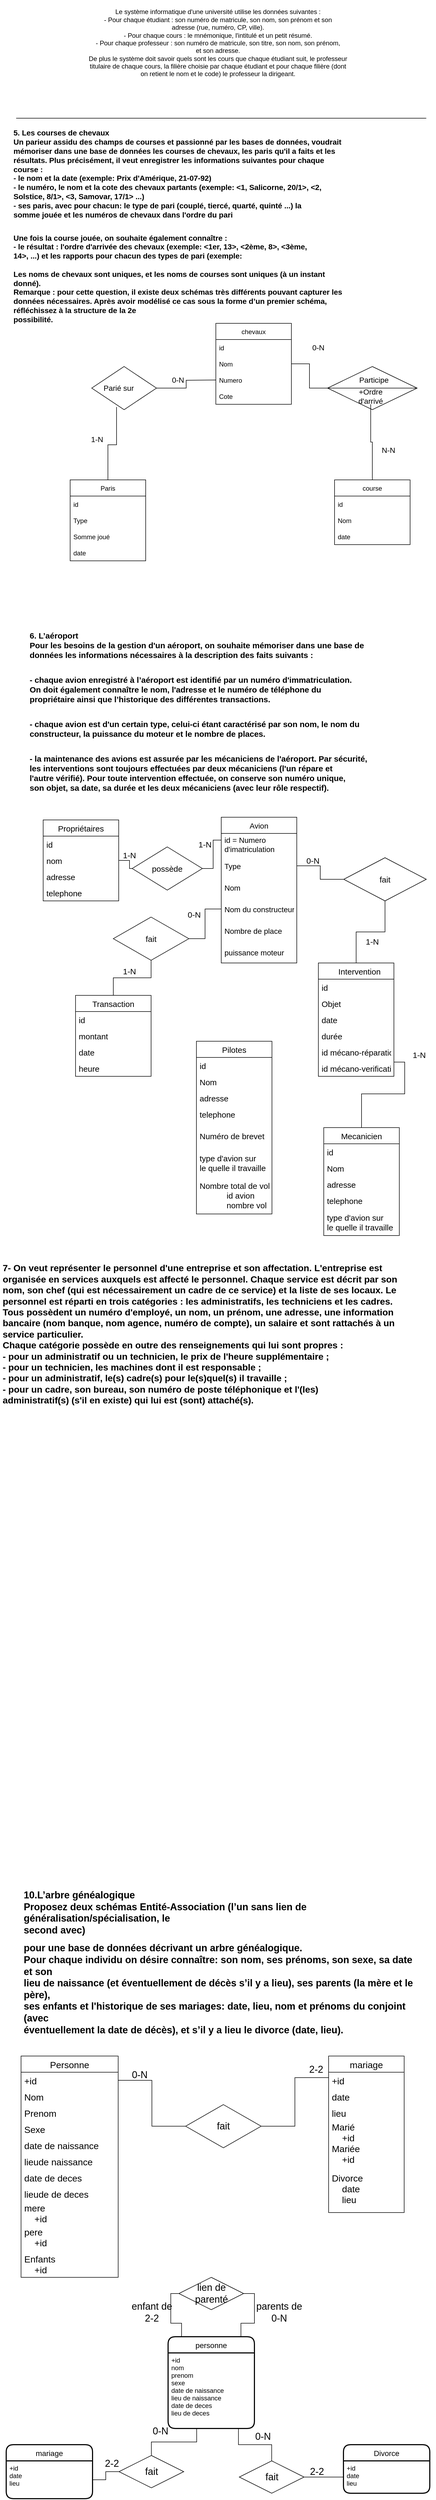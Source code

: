 <mxfile version="18.1.3" type="device"><diagram id="bn33_1yDvuRD7pXaT8FD" name="Page-1"><mxGraphModel dx="1038" dy="1818" grid="1" gridSize="10" guides="1" tooltips="1" connect="1" arrows="1" fold="1" page="1" pageScale="1" pageWidth="827" pageHeight="1169" math="0" shadow="0"><root><mxCell id="0"/><mxCell id="1" parent="0"/><mxCell id="uzcKXAjTxnfCkiEFGe7X-1" value="&#10;Le système informatique d'une université utilise les données suivantes :&#10;- Pour chaque étudiant : son numéro de matricule, son nom, son prénom et son&#10;adresse (rue, numéro, CP, ville).&#10;- Pour chaque cours : le mnémonique, l'intitulé et un petit résumé.&#10;- Pour chaque professeur : son numéro de matricule, son titre, son nom, son prénom,&#10;et son adresse.&#10;De plus le système doit savoir quels sont les cours que chaque étudiant suit, le professeur&#10;titulaire de chaque cours, la filière choisie par chaque étudiant et pour chaque filière (dont&#10;on retient le nom et le code) le professeur la dirigeant.&#10;&#10;&#10;" style="text;html=1;strokeColor=none;fillColor=none;align=center;verticalAlign=middle;whiteSpace=wrap;rounded=0;" parent="1" vertex="1"><mxGeometry x="147" y="-1060" width="534" height="30" as="geometry"/></mxCell><mxCell id="uzcKXAjTxnfCkiEFGe7X-2" value="" style="endArrow=none;html=1;rounded=0;" parent="1" edge="1"><mxGeometry width="50" height="50" relative="1" as="geometry"><mxPoint x="40" y="-920" as="sourcePoint"/><mxPoint x="800" y="-920" as="targetPoint"/></mxGeometry></mxCell><mxCell id="uzcKXAjTxnfCkiEFGe7X-5" value="course" style="swimlane;fontStyle=0;childLayout=stackLayout;horizontal=1;startSize=30;horizontalStack=0;resizeParent=1;resizeParentMax=0;resizeLast=0;collapsible=1;marginBottom=0;" parent="1" vertex="1"><mxGeometry x="630" y="-250" width="140" height="120" as="geometry"/></mxCell><mxCell id="uzcKXAjTxnfCkiEFGe7X-6" value="id" style="text;strokeColor=none;fillColor=none;align=left;verticalAlign=middle;spacingLeft=4;spacingRight=4;overflow=hidden;points=[[0,0.5],[1,0.5]];portConstraint=eastwest;rotatable=0;" parent="uzcKXAjTxnfCkiEFGe7X-5" vertex="1"><mxGeometry y="30" width="140" height="30" as="geometry"/></mxCell><mxCell id="uzcKXAjTxnfCkiEFGe7X-7" value="Nom" style="text;strokeColor=none;fillColor=none;align=left;verticalAlign=middle;spacingLeft=4;spacingRight=4;overflow=hidden;points=[[0,0.5],[1,0.5]];portConstraint=eastwest;rotatable=0;" parent="uzcKXAjTxnfCkiEFGe7X-5" vertex="1"><mxGeometry y="60" width="140" height="30" as="geometry"/></mxCell><mxCell id="uzcKXAjTxnfCkiEFGe7X-8" value="date" style="text;strokeColor=none;fillColor=none;align=left;verticalAlign=middle;spacingLeft=4;spacingRight=4;overflow=hidden;points=[[0,0.5],[1,0.5]];portConstraint=eastwest;rotatable=0;" parent="uzcKXAjTxnfCkiEFGe7X-5" vertex="1"><mxGeometry y="90" width="140" height="30" as="geometry"/></mxCell><mxCell id="uzcKXAjTxnfCkiEFGe7X-9" value="chevaux" style="swimlane;fontStyle=0;childLayout=stackLayout;horizontal=1;startSize=30;horizontalStack=0;resizeParent=1;resizeParentMax=0;resizeLast=0;collapsible=1;marginBottom=0;" parent="1" vertex="1"><mxGeometry x="410" y="-540" width="140" height="150" as="geometry"/></mxCell><mxCell id="uzcKXAjTxnfCkiEFGe7X-10" value="id" style="text;strokeColor=none;fillColor=none;align=left;verticalAlign=middle;spacingLeft=4;spacingRight=4;overflow=hidden;points=[[0,0.5],[1,0.5]];portConstraint=eastwest;rotatable=0;" parent="uzcKXAjTxnfCkiEFGe7X-9" vertex="1"><mxGeometry y="30" width="140" height="30" as="geometry"/></mxCell><mxCell id="uzcKXAjTxnfCkiEFGe7X-11" value="Nom" style="text;strokeColor=none;fillColor=none;align=left;verticalAlign=middle;spacingLeft=4;spacingRight=4;overflow=hidden;points=[[0,0.5],[1,0.5]];portConstraint=eastwest;rotatable=0;" parent="uzcKXAjTxnfCkiEFGe7X-9" vertex="1"><mxGeometry y="60" width="140" height="30" as="geometry"/></mxCell><mxCell id="uzcKXAjTxnfCkiEFGe7X-12" value="Numero" style="text;strokeColor=none;fillColor=none;align=left;verticalAlign=middle;spacingLeft=4;spacingRight=4;overflow=hidden;points=[[0,0.5],[1,0.5]];portConstraint=eastwest;rotatable=0;" parent="uzcKXAjTxnfCkiEFGe7X-9" vertex="1"><mxGeometry y="90" width="140" height="30" as="geometry"/></mxCell><mxCell id="uzcKXAjTxnfCkiEFGe7X-13" value="Cote" style="text;strokeColor=none;fillColor=none;align=left;verticalAlign=middle;spacingLeft=4;spacingRight=4;overflow=hidden;points=[[0,0.5],[1,0.5]];portConstraint=eastwest;rotatable=0;" parent="uzcKXAjTxnfCkiEFGe7X-9" vertex="1"><mxGeometry y="120" width="140" height="30" as="geometry"/></mxCell><mxCell id="uzcKXAjTxnfCkiEFGe7X-41" style="edgeStyle=orthogonalEdgeStyle;rounded=0;orthogonalLoop=1;jettySize=auto;html=1;entryX=0.383;entryY=0.938;entryDx=0;entryDy=0;entryPerimeter=0;fontSize=14;endArrow=none;endFill=0;" parent="1" source="uzcKXAjTxnfCkiEFGe7X-15" target="uzcKXAjTxnfCkiEFGe7X-33" edge="1"><mxGeometry relative="1" as="geometry"/></mxCell><mxCell id="uzcKXAjTxnfCkiEFGe7X-15" value="Paris" style="swimlane;fontStyle=0;childLayout=stackLayout;horizontal=1;startSize=30;horizontalStack=0;resizeParent=1;resizeParentMax=0;resizeLast=0;collapsible=1;marginBottom=0;" parent="1" vertex="1"><mxGeometry x="140" y="-250" width="140" height="150" as="geometry"/></mxCell><mxCell id="uzcKXAjTxnfCkiEFGe7X-16" value="id" style="text;strokeColor=none;fillColor=none;align=left;verticalAlign=middle;spacingLeft=4;spacingRight=4;overflow=hidden;points=[[0,0.5],[1,0.5]];portConstraint=eastwest;rotatable=0;" parent="uzcKXAjTxnfCkiEFGe7X-15" vertex="1"><mxGeometry y="30" width="140" height="30" as="geometry"/></mxCell><mxCell id="uzcKXAjTxnfCkiEFGe7X-31" value="Type" style="text;strokeColor=none;fillColor=none;align=left;verticalAlign=middle;spacingLeft=4;spacingRight=4;overflow=hidden;points=[[0,0.5],[1,0.5]];portConstraint=eastwest;rotatable=0;" parent="uzcKXAjTxnfCkiEFGe7X-15" vertex="1"><mxGeometry y="60" width="140" height="30" as="geometry"/></mxCell><mxCell id="uzcKXAjTxnfCkiEFGe7X-18" value="Somme joué" style="text;strokeColor=none;fillColor=none;align=left;verticalAlign=middle;spacingLeft=4;spacingRight=4;overflow=hidden;points=[[0,0.5],[1,0.5]];portConstraint=eastwest;rotatable=0;" parent="uzcKXAjTxnfCkiEFGe7X-15" vertex="1"><mxGeometry y="90" width="140" height="30" as="geometry"/></mxCell><mxCell id="uzcKXAjTxnfCkiEFGe7X-158" value="date" style="text;strokeColor=none;fillColor=none;align=left;verticalAlign=middle;spacingLeft=4;spacingRight=4;overflow=hidden;points=[[0,0.5],[1,0.5]];portConstraint=eastwest;rotatable=0;" parent="uzcKXAjTxnfCkiEFGe7X-15" vertex="1"><mxGeometry y="120" width="140" height="30" as="geometry"/></mxCell><mxCell id="uzcKXAjTxnfCkiEFGe7X-20" value="&lt;h1 style=&quot;font-size: 14px;&quot;&gt;&lt;font style=&quot;font-size: 14px;&quot;&gt;5. Les courses de chevaux&lt;br style=&quot;&quot;&gt;Un parieur assidu des champs de courses et passionné par les bases de données, voudrait&lt;br style=&quot;&quot;&gt;mémoriser dans une base de données les courses de chevaux, les paris qu'il a faits et les&lt;br style=&quot;&quot;&gt;résultats. Plus précisément, il veut enregistrer les informations suivantes pour chaque&lt;br style=&quot;&quot;&gt;course :&lt;br style=&quot;&quot;&gt;- le nom et la date (exemple: Prix d'Amérique, 21-07-92)&lt;br style=&quot;&quot;&gt;- le numéro, le nom et la cote des chevaux partants (exemple: &amp;lt;1, Salicorne, 20/1&amp;gt;, &amp;lt;2,&lt;br style=&quot;&quot;&gt;Solstice, 8/1&amp;gt;, &amp;lt;3, Samovar, 17/1&amp;gt; ...)&lt;br style=&quot;&quot;&gt;- ses paris, avec pour chacun: le type de pari (couplé, tiercé, quarté, quinté ...) la&lt;br style=&quot;&quot;&gt;somme jouée et les numéros de chevaux dans l'ordre du pari&amp;nbsp;&lt;br&gt;&lt;/font&gt;&lt;/h1&gt;&lt;div style=&quot;font-size: 14px;&quot;&gt;&lt;font style=&quot;font-size: 14px;&quot;&gt;&lt;b&gt;&lt;br&gt;&lt;/b&gt;&lt;/font&gt;&lt;/div&gt;&lt;div style=&quot;font-size: 14px;&quot;&gt;&lt;font style=&quot;font-size: 14px;&quot;&gt;&lt;b&gt;Une fois la course jouée, on souhaite également connaître :&lt;br/&gt;- le résultat : l'ordre d'arrivée des chevaux (exemple: &amp;lt;1er, 13&amp;gt;, &amp;lt;2ème, 8&amp;gt;, &amp;lt;3ème,&lt;br/&gt;14&amp;gt;, ...) et les rapports pour chacun des types de pari (exemple: &lt;/b&gt;&lt;/font&gt;&lt;/div&gt;&lt;div style=&quot;font-size: 14px;&quot;&gt;&lt;font style=&quot;font-size: 14px;&quot;&gt;&lt;b&gt;&lt;br&gt;&lt;/b&gt;&lt;/font&gt;&lt;/div&gt;&lt;div style=&quot;font-size: 14px;&quot;&gt;&lt;font style=&quot;font-size: 14px;&quot;&gt;&lt;b&gt;Les noms de chevaux sont uniques, et les noms de courses sont uniques (à un instant&lt;br/&gt;donné).&lt;br/&gt;Remarque : pour cette question, il existe deux schémas très différents pouvant capturer les&lt;br/&gt;données nécessaires. Après avoir modélisé ce cas sous la forme d’un premier schéma,&lt;br/&gt;réfléchissez à la structure de la 2e&lt;br/&gt;possibilité.&lt;/b&gt;&lt;/font&gt;&lt;br&gt;&lt;/div&gt;" style="text;html=1;strokeColor=none;fillColor=none;spacing=5;spacingTop=-20;whiteSpace=wrap;overflow=hidden;rounded=0;" parent="1" vertex="1"><mxGeometry x="30" y="-900" width="730" height="370" as="geometry"/></mxCell><mxCell id="uzcKXAjTxnfCkiEFGe7X-44" style="edgeStyle=orthogonalEdgeStyle;rounded=0;orthogonalLoop=1;jettySize=auto;html=1;entryX=1;entryY=0.5;entryDx=0;entryDy=0;fontSize=14;endArrow=none;endFill=0;" parent="1" source="uzcKXAjTxnfCkiEFGe7X-22" target="uzcKXAjTxnfCkiEFGe7X-11" edge="1"><mxGeometry relative="1" as="geometry"/></mxCell><mxCell id="uzcKXAjTxnfCkiEFGe7X-22" value="" style="rhombus;whiteSpace=wrap;html=1;fontSize=14;" parent="1" vertex="1"><mxGeometry x="617" y="-460" width="166" height="80" as="geometry"/></mxCell><mxCell id="uzcKXAjTxnfCkiEFGe7X-23" value="Participe" style="text;html=1;strokeColor=none;fillColor=none;align=center;verticalAlign=middle;whiteSpace=wrap;rounded=0;fontSize=14;" parent="1" vertex="1"><mxGeometry x="673" y="-450" width="60" height="30" as="geometry"/></mxCell><mxCell id="uzcKXAjTxnfCkiEFGe7X-45" style="edgeStyle=orthogonalEdgeStyle;rounded=0;orthogonalLoop=1;jettySize=auto;html=1;entryX=0.5;entryY=0;entryDx=0;entryDy=0;fontSize=14;endArrow=none;endFill=0;" parent="1" source="uzcKXAjTxnfCkiEFGe7X-24" target="uzcKXAjTxnfCkiEFGe7X-5" edge="1"><mxGeometry relative="1" as="geometry"/></mxCell><mxCell id="uzcKXAjTxnfCkiEFGe7X-24" value="+Ordre d'arrivé" style="text;html=1;strokeColor=none;fillColor=none;align=center;verticalAlign=middle;whiteSpace=wrap;rounded=0;fontSize=14;" parent="1" vertex="1"><mxGeometry x="667" y="-420" width="60" height="30" as="geometry"/></mxCell><mxCell id="uzcKXAjTxnfCkiEFGe7X-25" value="" style="endArrow=none;html=1;rounded=0;fontSize=14;entryX=1;entryY=0.5;entryDx=0;entryDy=0;exitX=0;exitY=0.5;exitDx=0;exitDy=0;" parent="1" source="uzcKXAjTxnfCkiEFGe7X-22" target="uzcKXAjTxnfCkiEFGe7X-22" edge="1"><mxGeometry width="50" height="50" relative="1" as="geometry"><mxPoint x="533" y="-360" as="sourcePoint"/><mxPoint x="583" y="-410" as="targetPoint"/><Array as="points"><mxPoint x="653" y="-420"/></Array></mxGeometry></mxCell><mxCell id="uzcKXAjTxnfCkiEFGe7X-28" value="0-N" style="text;html=1;strokeColor=none;fillColor=none;align=center;verticalAlign=middle;whiteSpace=wrap;rounded=0;fontSize=14;" parent="1" vertex="1"><mxGeometry x="570" y="-510" width="60" height="30" as="geometry"/></mxCell><mxCell id="uzcKXAjTxnfCkiEFGe7X-29" value="N-N" style="text;html=1;strokeColor=none;fillColor=none;align=center;verticalAlign=middle;whiteSpace=wrap;rounded=0;fontSize=14;" parent="1" vertex="1"><mxGeometry x="700" y="-320" width="60" height="30" as="geometry"/></mxCell><mxCell id="uzcKXAjTxnfCkiEFGe7X-42" style="edgeStyle=orthogonalEdgeStyle;rounded=0;orthogonalLoop=1;jettySize=auto;html=1;fontSize=14;endArrow=none;endFill=0;" parent="1" source="uzcKXAjTxnfCkiEFGe7X-33" edge="1"><mxGeometry relative="1" as="geometry"><mxPoint x="410" y="-435" as="targetPoint"/></mxGeometry></mxCell><mxCell id="uzcKXAjTxnfCkiEFGe7X-33" value="" style="rhombus;whiteSpace=wrap;html=1;fontSize=14;" parent="1" vertex="1"><mxGeometry x="180" y="-460" width="120" height="80" as="geometry"/></mxCell><mxCell id="uzcKXAjTxnfCkiEFGe7X-34" value="Parié sur" style="text;html=1;strokeColor=none;fillColor=none;align=center;verticalAlign=middle;whiteSpace=wrap;rounded=0;fontSize=14;" parent="1" vertex="1"><mxGeometry x="200" y="-435" width="60" height="30" as="geometry"/></mxCell><mxCell id="uzcKXAjTxnfCkiEFGe7X-36" value="1-N" style="text;html=1;strokeColor=none;fillColor=none;align=center;verticalAlign=middle;whiteSpace=wrap;rounded=0;fontSize=14;" parent="1" vertex="1"><mxGeometry x="160" y="-340" width="60" height="30" as="geometry"/></mxCell><mxCell id="uzcKXAjTxnfCkiEFGe7X-39" value="0-N" style="text;html=1;strokeColor=none;fillColor=none;align=center;verticalAlign=middle;whiteSpace=wrap;rounded=0;fontSize=14;" parent="1" vertex="1"><mxGeometry x="310" y="-450" width="60" height="30" as="geometry"/></mxCell><mxCell id="uzcKXAjTxnfCkiEFGe7X-47" value="Avion" style="swimlane;fontStyle=0;childLayout=stackLayout;horizontal=1;startSize=30;horizontalStack=0;resizeParent=1;resizeParentMax=0;resizeLast=0;collapsible=1;marginBottom=0;fontSize=14;" parent="1" vertex="1"><mxGeometry x="420" y="375" width="140" height="270" as="geometry"/></mxCell><mxCell id="uzcKXAjTxnfCkiEFGe7X-48" value="id = Numero &#10;d'imatriculation" style="text;strokeColor=none;fillColor=none;align=left;verticalAlign=middle;spacingLeft=4;spacingRight=4;overflow=hidden;points=[[0,0.5],[1,0.5]];portConstraint=eastwest;rotatable=0;fontSize=14;" parent="uzcKXAjTxnfCkiEFGe7X-47" vertex="1"><mxGeometry y="30" width="140" height="40" as="geometry"/></mxCell><mxCell id="uzcKXAjTxnfCkiEFGe7X-62" value="Type" style="text;strokeColor=none;fillColor=none;align=left;verticalAlign=middle;spacingLeft=4;spacingRight=4;overflow=hidden;points=[[0,0.5],[1,0.5]];portConstraint=eastwest;rotatable=0;fontSize=14;" parent="uzcKXAjTxnfCkiEFGe7X-47" vertex="1"><mxGeometry y="70" width="140" height="40" as="geometry"/></mxCell><mxCell id="uzcKXAjTxnfCkiEFGe7X-63" value="Nom" style="text;strokeColor=none;fillColor=none;align=left;verticalAlign=middle;spacingLeft=4;spacingRight=4;overflow=hidden;points=[[0,0.5],[1,0.5]];portConstraint=eastwest;rotatable=0;fontSize=14;" parent="uzcKXAjTxnfCkiEFGe7X-47" vertex="1"><mxGeometry y="110" width="140" height="40" as="geometry"/></mxCell><mxCell id="uzcKXAjTxnfCkiEFGe7X-64" value="Nom du constructeur" style="text;strokeColor=none;fillColor=none;align=left;verticalAlign=middle;spacingLeft=4;spacingRight=4;overflow=hidden;points=[[0,0.5],[1,0.5]];portConstraint=eastwest;rotatable=0;fontSize=14;" parent="uzcKXAjTxnfCkiEFGe7X-47" vertex="1"><mxGeometry y="150" width="140" height="40" as="geometry"/></mxCell><mxCell id="uzcKXAjTxnfCkiEFGe7X-65" value="Nombre de place" style="text;strokeColor=none;fillColor=none;align=left;verticalAlign=middle;spacingLeft=4;spacingRight=4;overflow=hidden;points=[[0,0.5],[1,0.5]];portConstraint=eastwest;rotatable=0;fontSize=14;" parent="uzcKXAjTxnfCkiEFGe7X-47" vertex="1"><mxGeometry y="190" width="140" height="40" as="geometry"/></mxCell><mxCell id="uzcKXAjTxnfCkiEFGe7X-66" value="puissance moteur" style="text;strokeColor=none;fillColor=none;align=left;verticalAlign=middle;spacingLeft=4;spacingRight=4;overflow=hidden;points=[[0,0.5],[1,0.5]];portConstraint=eastwest;rotatable=0;fontSize=14;" parent="uzcKXAjTxnfCkiEFGe7X-47" vertex="1"><mxGeometry y="230" width="140" height="40" as="geometry"/></mxCell><mxCell id="uzcKXAjTxnfCkiEFGe7X-51" value="&lt;h1 style=&quot;font-size: 15px;&quot;&gt;6. L’aéroport&lt;br&gt;Pour les besoins de la gestion d'un aéroport, on souhaite mémoriser dans une base de&lt;br&gt;données les informations nécessaires à la description des faits suivants :&lt;/h1&gt;&lt;h1 style=&quot;font-size: 15px;&quot;&gt;&lt;br&gt;- chaque avion enregistré à l’aéroport est identifié par un numéro d'immatriculation.&lt;br&gt;On doit également connaître le nom, l'adresse et le numéro de téléphone du&lt;br&gt;propriétaire ainsi que l’historique des différentes transactions.&lt;/h1&gt;&lt;h1 style=&quot;font-size: 15px;&quot;&gt;&lt;br&gt;- chaque avion est d'un certain type, celui-ci étant caractérisé par son nom, le nom du&lt;br&gt;constructeur, la puissance du moteur et le nombre de places.&lt;/h1&gt;&lt;h1 style=&quot;font-size: 15px;&quot;&gt;&lt;br&gt;- la maintenance des avions est assurée par les mécaniciens de l'aéroport. Par sécurité,&lt;br&gt;les interventions sont toujours effectuées par deux mécaniciens (l'un répare et&lt;br&gt;l'autre vérifié). Pour toute intervention effectuée, on conserve son numéro unique,&lt;br&gt;son objet, sa date, sa durée et les deux mécaniciens (avec leur rôle respectif).&lt;/h1&gt;&lt;h1 style=&quot;font-size: 15px;&quot;&gt;&lt;br&gt;- pour chaque mécanicien on connaît son nom, son adresse, son numéro de téléphone&lt;br&gt;et les types d'avion sur lesquels il est habilité à intervenir.&lt;br&gt;- un certain nombre de pilotes sont enregistrés auprès de l'aéroport. Pour chaque&lt;br&gt;pilote on connaît son nom, son adresse, son numéro de téléphone, son numéro de&lt;br&gt;brevet de pilote et les types d'avion qu'il est habilité à piloter avec le nombre total de&lt;br&gt;vols qu'il a effectué sur chacun de ces types d’avion.&lt;br&gt;&lt;/h1&gt;" style="text;html=1;strokeColor=none;fillColor=none;spacing=5;spacingTop=-20;whiteSpace=wrap;overflow=hidden;rounded=0;fontSize=14;" parent="1" vertex="1"><mxGeometry x="60" y="30" width="700" height="320" as="geometry"/></mxCell><mxCell id="uzcKXAjTxnfCkiEFGe7X-84" style="edgeStyle=orthogonalEdgeStyle;rounded=0;orthogonalLoop=1;jettySize=auto;html=1;fontSize=15;endArrow=none;endFill=0;" parent="1" source="uzcKXAjTxnfCkiEFGe7X-53" target="uzcKXAjTxnfCkiEFGe7X-83" edge="1"><mxGeometry relative="1" as="geometry"/></mxCell><mxCell id="uzcKXAjTxnfCkiEFGe7X-53" value="Propriétaires" style="swimlane;fontStyle=0;childLayout=stackLayout;horizontal=1;startSize=30;horizontalStack=0;resizeParent=1;resizeParentMax=0;resizeLast=0;collapsible=1;marginBottom=0;fontSize=15;" parent="1" vertex="1"><mxGeometry x="90" y="380" width="140" height="150" as="geometry"/></mxCell><mxCell id="uzcKXAjTxnfCkiEFGe7X-54" value="id" style="text;strokeColor=none;fillColor=none;align=left;verticalAlign=middle;spacingLeft=4;spacingRight=4;overflow=hidden;points=[[0,0.5],[1,0.5]];portConstraint=eastwest;rotatable=0;fontSize=15;" parent="uzcKXAjTxnfCkiEFGe7X-53" vertex="1"><mxGeometry y="30" width="140" height="30" as="geometry"/></mxCell><mxCell id="uzcKXAjTxnfCkiEFGe7X-55" value="nom" style="text;strokeColor=none;fillColor=none;align=left;verticalAlign=middle;spacingLeft=4;spacingRight=4;overflow=hidden;points=[[0,0.5],[1,0.5]];portConstraint=eastwest;rotatable=0;fontSize=15;" parent="uzcKXAjTxnfCkiEFGe7X-53" vertex="1"><mxGeometry y="60" width="140" height="30" as="geometry"/></mxCell><mxCell id="uzcKXAjTxnfCkiEFGe7X-56" value="adresse" style="text;strokeColor=none;fillColor=none;align=left;verticalAlign=middle;spacingLeft=4;spacingRight=4;overflow=hidden;points=[[0,0.5],[1,0.5]];portConstraint=eastwest;rotatable=0;fontSize=15;" parent="uzcKXAjTxnfCkiEFGe7X-53" vertex="1"><mxGeometry y="90" width="140" height="30" as="geometry"/></mxCell><mxCell id="uzcKXAjTxnfCkiEFGe7X-57" value="telephone" style="text;strokeColor=none;fillColor=none;align=left;verticalAlign=middle;spacingLeft=4;spacingRight=4;overflow=hidden;points=[[0,0.5],[1,0.5]];portConstraint=eastwest;rotatable=0;fontSize=15;" parent="uzcKXAjTxnfCkiEFGe7X-53" vertex="1"><mxGeometry y="120" width="140" height="30" as="geometry"/></mxCell><mxCell id="uzcKXAjTxnfCkiEFGe7X-102" style="edgeStyle=orthogonalEdgeStyle;rounded=0;orthogonalLoop=1;jettySize=auto;html=1;fontSize=15;endArrow=none;endFill=0;" parent="1" source="uzcKXAjTxnfCkiEFGe7X-58" target="uzcKXAjTxnfCkiEFGe7X-101" edge="1"><mxGeometry relative="1" as="geometry"/></mxCell><mxCell id="uzcKXAjTxnfCkiEFGe7X-58" value="Transaction" style="swimlane;fontStyle=0;childLayout=stackLayout;horizontal=1;startSize=30;horizontalStack=0;resizeParent=1;resizeParentMax=0;resizeLast=0;collapsible=1;marginBottom=0;fontSize=15;" parent="1" vertex="1"><mxGeometry x="150" y="705" width="140" height="150" as="geometry"/></mxCell><mxCell id="uzcKXAjTxnfCkiEFGe7X-59" value="id" style="text;strokeColor=none;fillColor=none;align=left;verticalAlign=middle;spacingLeft=4;spacingRight=4;overflow=hidden;points=[[0,0.5],[1,0.5]];portConstraint=eastwest;rotatable=0;fontSize=15;" parent="uzcKXAjTxnfCkiEFGe7X-58" vertex="1"><mxGeometry y="30" width="140" height="30" as="geometry"/></mxCell><mxCell id="uzcKXAjTxnfCkiEFGe7X-73" value="montant" style="text;strokeColor=none;fillColor=none;align=left;verticalAlign=middle;spacingLeft=4;spacingRight=4;overflow=hidden;points=[[0,0.5],[1,0.5]];portConstraint=eastwest;rotatable=0;fontSize=15;" parent="uzcKXAjTxnfCkiEFGe7X-58" vertex="1"><mxGeometry y="60" width="140" height="30" as="geometry"/></mxCell><mxCell id="uzcKXAjTxnfCkiEFGe7X-74" value="date" style="text;strokeColor=none;fillColor=none;align=left;verticalAlign=middle;spacingLeft=4;spacingRight=4;overflow=hidden;points=[[0,0.5],[1,0.5]];portConstraint=eastwest;rotatable=0;fontSize=15;" parent="uzcKXAjTxnfCkiEFGe7X-58" vertex="1"><mxGeometry y="90" width="140" height="30" as="geometry"/></mxCell><mxCell id="uzcKXAjTxnfCkiEFGe7X-75" value="heure" style="text;strokeColor=none;fillColor=none;align=left;verticalAlign=middle;spacingLeft=4;spacingRight=4;overflow=hidden;points=[[0,0.5],[1,0.5]];portConstraint=eastwest;rotatable=0;fontSize=15;" parent="uzcKXAjTxnfCkiEFGe7X-58" vertex="1"><mxGeometry y="120" width="140" height="30" as="geometry"/></mxCell><mxCell id="uzcKXAjTxnfCkiEFGe7X-93" style="edgeStyle=orthogonalEdgeStyle;rounded=0;orthogonalLoop=1;jettySize=auto;html=1;fontSize=15;endArrow=none;endFill=0;" parent="1" source="uzcKXAjTxnfCkiEFGe7X-67" target="uzcKXAjTxnfCkiEFGe7X-92" edge="1"><mxGeometry relative="1" as="geometry"/></mxCell><mxCell id="uzcKXAjTxnfCkiEFGe7X-67" value="   Intervention" style="swimlane;fontStyle=0;childLayout=stackLayout;horizontal=1;startSize=30;horizontalStack=0;resizeParent=1;resizeParentMax=0;resizeLast=0;collapsible=1;marginBottom=0;fontSize=15;" parent="1" vertex="1"><mxGeometry x="600" y="645" width="140" height="210" as="geometry"/></mxCell><mxCell id="uzcKXAjTxnfCkiEFGe7X-68" value="id" style="text;strokeColor=none;fillColor=none;align=left;verticalAlign=middle;spacingLeft=4;spacingRight=4;overflow=hidden;points=[[0,0.5],[1,0.5]];portConstraint=eastwest;rotatable=0;fontSize=15;" parent="uzcKXAjTxnfCkiEFGe7X-67" vertex="1"><mxGeometry y="30" width="140" height="30" as="geometry"/></mxCell><mxCell id="uzcKXAjTxnfCkiEFGe7X-69" value="Objet" style="text;strokeColor=none;fillColor=none;align=left;verticalAlign=middle;spacingLeft=4;spacingRight=4;overflow=hidden;points=[[0,0.5],[1,0.5]];portConstraint=eastwest;rotatable=0;fontSize=15;" parent="uzcKXAjTxnfCkiEFGe7X-67" vertex="1"><mxGeometry y="60" width="140" height="30" as="geometry"/></mxCell><mxCell id="uzcKXAjTxnfCkiEFGe7X-70" value="date" style="text;strokeColor=none;fillColor=none;align=left;verticalAlign=middle;spacingLeft=4;spacingRight=4;overflow=hidden;points=[[0,0.5],[1,0.5]];portConstraint=eastwest;rotatable=0;fontSize=15;" parent="uzcKXAjTxnfCkiEFGe7X-67" vertex="1"><mxGeometry y="90" width="140" height="30" as="geometry"/></mxCell><mxCell id="uzcKXAjTxnfCkiEFGe7X-71" value="durée" style="text;strokeColor=none;fillColor=none;align=left;verticalAlign=middle;spacingLeft=4;spacingRight=4;overflow=hidden;points=[[0,0.5],[1,0.5]];portConstraint=eastwest;rotatable=0;fontSize=15;" parent="uzcKXAjTxnfCkiEFGe7X-67" vertex="1"><mxGeometry y="120" width="140" height="30" as="geometry"/></mxCell><mxCell id="uzcKXAjTxnfCkiEFGe7X-72" value="id mécano-réparation" style="text;strokeColor=none;fillColor=none;align=left;verticalAlign=middle;spacingLeft=4;spacingRight=4;overflow=hidden;points=[[0,0.5],[1,0.5]];portConstraint=eastwest;rotatable=0;fontSize=15;" parent="uzcKXAjTxnfCkiEFGe7X-67" vertex="1"><mxGeometry y="150" width="140" height="30" as="geometry"/></mxCell><mxCell id="uzcKXAjTxnfCkiEFGe7X-76" value="id mécano-verification" style="text;strokeColor=none;fillColor=none;align=left;verticalAlign=middle;spacingLeft=4;spacingRight=4;overflow=hidden;points=[[0,0.5],[1,0.5]];portConstraint=eastwest;rotatable=0;fontSize=15;" parent="uzcKXAjTxnfCkiEFGe7X-67" vertex="1"><mxGeometry y="180" width="140" height="30" as="geometry"/></mxCell><mxCell id="uzcKXAjTxnfCkiEFGe7X-96" style="edgeStyle=orthogonalEdgeStyle;rounded=0;orthogonalLoop=1;jettySize=auto;html=1;entryX=1;entryY=1.12;entryDx=0;entryDy=0;entryPerimeter=0;fontSize=15;endArrow=none;endFill=0;" parent="1" source="uzcKXAjTxnfCkiEFGe7X-77" target="uzcKXAjTxnfCkiEFGe7X-72" edge="1"><mxGeometry relative="1" as="geometry"/></mxCell><mxCell id="uzcKXAjTxnfCkiEFGe7X-77" value="Mecanicien" style="swimlane;fontStyle=0;childLayout=stackLayout;horizontal=1;startSize=30;horizontalStack=0;resizeParent=1;resizeParentMax=0;resizeLast=0;collapsible=1;marginBottom=0;fontSize=15;" parent="1" vertex="1"><mxGeometry x="610" y="950" width="140" height="200" as="geometry"/></mxCell><mxCell id="uzcKXAjTxnfCkiEFGe7X-78" value="id" style="text;strokeColor=none;fillColor=none;align=left;verticalAlign=middle;spacingLeft=4;spacingRight=4;overflow=hidden;points=[[0,0.5],[1,0.5]];portConstraint=eastwest;rotatable=0;fontSize=15;" parent="uzcKXAjTxnfCkiEFGe7X-77" vertex="1"><mxGeometry y="30" width="140" height="30" as="geometry"/></mxCell><mxCell id="uzcKXAjTxnfCkiEFGe7X-79" value="Nom" style="text;strokeColor=none;fillColor=none;align=left;verticalAlign=middle;spacingLeft=4;spacingRight=4;overflow=hidden;points=[[0,0.5],[1,0.5]];portConstraint=eastwest;rotatable=0;fontSize=15;" parent="uzcKXAjTxnfCkiEFGe7X-77" vertex="1"><mxGeometry y="60" width="140" height="30" as="geometry"/></mxCell><mxCell id="uzcKXAjTxnfCkiEFGe7X-105" value="adresse" style="text;strokeColor=none;fillColor=none;align=left;verticalAlign=middle;spacingLeft=4;spacingRight=4;overflow=hidden;points=[[0,0.5],[1,0.5]];portConstraint=eastwest;rotatable=0;fontSize=15;" parent="uzcKXAjTxnfCkiEFGe7X-77" vertex="1"><mxGeometry y="90" width="140" height="30" as="geometry"/></mxCell><mxCell id="uzcKXAjTxnfCkiEFGe7X-80" value="telephone" style="text;strokeColor=none;fillColor=none;align=left;verticalAlign=middle;spacingLeft=4;spacingRight=4;overflow=hidden;points=[[0,0.5],[1,0.5]];portConstraint=eastwest;rotatable=0;fontSize=15;" parent="uzcKXAjTxnfCkiEFGe7X-77" vertex="1"><mxGeometry y="120" width="140" height="30" as="geometry"/></mxCell><mxCell id="uzcKXAjTxnfCkiEFGe7X-106" value="type d'avion sur &#10;le quelle il travaille" style="text;strokeColor=none;fillColor=none;align=left;verticalAlign=middle;spacingLeft=4;spacingRight=4;overflow=hidden;points=[[0,0.5],[1,0.5]];portConstraint=eastwest;rotatable=0;fontSize=15;" parent="uzcKXAjTxnfCkiEFGe7X-77" vertex="1"><mxGeometry y="150" width="140" height="50" as="geometry"/></mxCell><mxCell id="uzcKXAjTxnfCkiEFGe7X-86" style="edgeStyle=orthogonalEdgeStyle;rounded=0;orthogonalLoop=1;jettySize=auto;html=1;entryX=0;entryY=0.31;entryDx=0;entryDy=0;entryPerimeter=0;fontSize=15;endArrow=none;endFill=0;" parent="1" source="uzcKXAjTxnfCkiEFGe7X-83" target="uzcKXAjTxnfCkiEFGe7X-48" edge="1"><mxGeometry relative="1" as="geometry"/></mxCell><mxCell id="uzcKXAjTxnfCkiEFGe7X-83" value="possède" style="rhombus;whiteSpace=wrap;html=1;fontSize=15;" parent="1" vertex="1"><mxGeometry x="255" y="430" width="130" height="80" as="geometry"/></mxCell><mxCell id="uzcKXAjTxnfCkiEFGe7X-88" value="1-N" style="text;html=1;strokeColor=none;fillColor=none;align=center;verticalAlign=middle;whiteSpace=wrap;rounded=0;fontSize=15;" parent="1" vertex="1"><mxGeometry x="220" y="430" width="60" height="30" as="geometry"/></mxCell><mxCell id="uzcKXAjTxnfCkiEFGe7X-89" value="1-N" style="text;html=1;strokeColor=none;fillColor=none;align=center;verticalAlign=middle;whiteSpace=wrap;rounded=0;fontSize=15;" parent="1" vertex="1"><mxGeometry x="360" y="410" width="60" height="30" as="geometry"/></mxCell><mxCell id="uzcKXAjTxnfCkiEFGe7X-91" value="1-N" style="text;html=1;strokeColor=none;fillColor=none;align=center;verticalAlign=middle;whiteSpace=wrap;rounded=0;fontSize=15;" parent="1" vertex="1"><mxGeometry x="670" y="590" width="60" height="30" as="geometry"/></mxCell><mxCell id="uzcKXAjTxnfCkiEFGe7X-92" value="fait" style="rhombus;whiteSpace=wrap;html=1;fontSize=15;" parent="1" vertex="1"><mxGeometry x="647" y="450" width="153" height="80" as="geometry"/></mxCell><mxCell id="uzcKXAjTxnfCkiEFGe7X-94" style="edgeStyle=orthogonalEdgeStyle;rounded=0;orthogonalLoop=1;jettySize=auto;html=1;fontSize=15;endArrow=none;endFill=0;" parent="1" source="uzcKXAjTxnfCkiEFGe7X-62" target="uzcKXAjTxnfCkiEFGe7X-92" edge="1"><mxGeometry relative="1" as="geometry"/></mxCell><mxCell id="uzcKXAjTxnfCkiEFGe7X-95" value="0-N" style="text;html=1;strokeColor=none;fillColor=none;align=center;verticalAlign=middle;whiteSpace=wrap;rounded=0;fontSize=15;" parent="1" vertex="1"><mxGeometry x="560" y="440" width="60" height="30" as="geometry"/></mxCell><mxCell id="uzcKXAjTxnfCkiEFGe7X-97" value="1-N" style="text;html=1;strokeColor=none;fillColor=none;align=center;verticalAlign=middle;whiteSpace=wrap;rounded=0;fontSize=15;" parent="1" vertex="1"><mxGeometry x="757" y="800" width="60" height="30" as="geometry"/></mxCell><mxCell id="uzcKXAjTxnfCkiEFGe7X-99" value="1-N" style="text;html=1;strokeColor=none;fillColor=none;align=center;verticalAlign=middle;whiteSpace=wrap;rounded=0;fontSize=15;" parent="1" vertex="1"><mxGeometry x="220" y="645" width="60" height="30" as="geometry"/></mxCell><mxCell id="uzcKXAjTxnfCkiEFGe7X-103" style="edgeStyle=orthogonalEdgeStyle;rounded=0;orthogonalLoop=1;jettySize=auto;html=1;fontSize=15;endArrow=none;endFill=0;" parent="1" source="uzcKXAjTxnfCkiEFGe7X-101" target="uzcKXAjTxnfCkiEFGe7X-64" edge="1"><mxGeometry relative="1" as="geometry"/></mxCell><mxCell id="uzcKXAjTxnfCkiEFGe7X-101" value="fait" style="rhombus;whiteSpace=wrap;html=1;fontSize=15;" parent="1" vertex="1"><mxGeometry x="220" y="560" width="140" height="80" as="geometry"/></mxCell><mxCell id="uzcKXAjTxnfCkiEFGe7X-104" value="0-N" style="text;html=1;strokeColor=none;fillColor=none;align=center;verticalAlign=middle;whiteSpace=wrap;rounded=0;fontSize=15;" parent="1" vertex="1"><mxGeometry x="340" y="540" width="60" height="30" as="geometry"/></mxCell><mxCell id="uzcKXAjTxnfCkiEFGe7X-112" value="Pilotes" style="swimlane;fontStyle=0;childLayout=stackLayout;horizontal=1;startSize=30;horizontalStack=0;resizeParent=1;resizeParentMax=0;resizeLast=0;collapsible=1;marginBottom=0;fontSize=15;" parent="1" vertex="1"><mxGeometry x="374" y="790" width="140" height="320" as="geometry"/></mxCell><mxCell id="uzcKXAjTxnfCkiEFGe7X-113" value="id" style="text;strokeColor=none;fillColor=none;align=left;verticalAlign=middle;spacingLeft=4;spacingRight=4;overflow=hidden;points=[[0,0.5],[1,0.5]];portConstraint=eastwest;rotatable=0;fontSize=15;" parent="uzcKXAjTxnfCkiEFGe7X-112" vertex="1"><mxGeometry y="30" width="140" height="30" as="geometry"/></mxCell><mxCell id="uzcKXAjTxnfCkiEFGe7X-114" value="Nom" style="text;strokeColor=none;fillColor=none;align=left;verticalAlign=middle;spacingLeft=4;spacingRight=4;overflow=hidden;points=[[0,0.5],[1,0.5]];portConstraint=eastwest;rotatable=0;fontSize=15;" parent="uzcKXAjTxnfCkiEFGe7X-112" vertex="1"><mxGeometry y="60" width="140" height="30" as="geometry"/></mxCell><mxCell id="uzcKXAjTxnfCkiEFGe7X-115" value="adresse" style="text;strokeColor=none;fillColor=none;align=left;verticalAlign=middle;spacingLeft=4;spacingRight=4;overflow=hidden;points=[[0,0.5],[1,0.5]];portConstraint=eastwest;rotatable=0;fontSize=15;" parent="uzcKXAjTxnfCkiEFGe7X-112" vertex="1"><mxGeometry y="90" width="140" height="30" as="geometry"/></mxCell><mxCell id="uzcKXAjTxnfCkiEFGe7X-116" value="telephone" style="text;strokeColor=none;fillColor=none;align=left;verticalAlign=middle;spacingLeft=4;spacingRight=4;overflow=hidden;points=[[0,0.5],[1,0.5]];portConstraint=eastwest;rotatable=0;fontSize=15;" parent="uzcKXAjTxnfCkiEFGe7X-112" vertex="1"><mxGeometry y="120" width="140" height="30" as="geometry"/></mxCell><mxCell id="uzcKXAjTxnfCkiEFGe7X-117" value="Numéro de brevet" style="text;strokeColor=none;fillColor=none;align=left;verticalAlign=middle;spacingLeft=4;spacingRight=4;overflow=hidden;points=[[0,0.5],[1,0.5]];portConstraint=eastwest;rotatable=0;fontSize=15;" parent="uzcKXAjTxnfCkiEFGe7X-112" vertex="1"><mxGeometry y="150" width="140" height="50" as="geometry"/></mxCell><mxCell id="uzcKXAjTxnfCkiEFGe7X-118" value="type d'avion sur &#10;le quelle il travaille" style="text;strokeColor=none;fillColor=none;align=left;verticalAlign=middle;spacingLeft=4;spacingRight=4;overflow=hidden;points=[[0,0.5],[1,0.5]];portConstraint=eastwest;rotatable=0;fontSize=15;" parent="uzcKXAjTxnfCkiEFGe7X-112" vertex="1"><mxGeometry y="200" width="140" height="50" as="geometry"/></mxCell><mxCell id="uzcKXAjTxnfCkiEFGe7X-119" value="Nombre total de vol&#10;            id avion&#10;            nombre vol" style="text;strokeColor=none;fillColor=none;align=left;verticalAlign=middle;spacingLeft=4;spacingRight=4;overflow=hidden;points=[[0,0.5],[1,0.5]];portConstraint=eastwest;rotatable=0;fontSize=15;" parent="uzcKXAjTxnfCkiEFGe7X-112" vertex="1"><mxGeometry y="250" width="140" height="70" as="geometry"/></mxCell><mxCell id="uzcKXAjTxnfCkiEFGe7X-122" value="&lt;h1 style=&quot;font-size: 17px;&quot;&gt;7- On veut représenter le personnel d'une entreprise et son affectation. L'entreprise est&lt;br style=&quot;&quot;&gt;organisée en services auxquels est affecté le personnel. Chaque service est décrit par son&lt;br style=&quot;&quot;&gt;nom, son chef (qui est nécessairement un cadre de ce service) et la liste de ses locaux. Le&lt;br style=&quot;&quot;&gt;personnel est réparti en trois catégories : les administratifs, les techniciens et les cadres.&lt;br style=&quot;&quot;&gt;Tous possèdent un numéro d'employé, un nom, un prénom, une adresse, une information&lt;br style=&quot;&quot;&gt;bancaire (nom banque, nom agence, numéro de compte), un salaire et sont rattachés à un&lt;br style=&quot;&quot;&gt;service particulier.&lt;br style=&quot;&quot;&gt;Chaque catégorie possède en outre des renseignements qui lui sont propres :&lt;br style=&quot;&quot;&gt;- pour un administratif ou un technicien, le prix de l'heure supplémentaire ;&lt;br style=&quot;&quot;&gt;- pour un technicien, les machines dont il est responsable ;&lt;br style=&quot;&quot;&gt;- pour un administratif, le(s) cadre(s) pour le(s)quel(s) il travaille ;&lt;br style=&quot;&quot;&gt;- pour un cadre, son bureau, son numéro de poste téléphonique et l'(les)&lt;br style=&quot;&quot;&gt;administratif(s) (s'il en existe) qui lui est (sont) attaché(s).&lt;br&gt;&lt;/h1&gt;&lt;div&gt;&lt;br&gt;&lt;/div&gt;&lt;div&gt;&lt;br&gt;&lt;/div&gt;" style="text;html=1;strokeColor=none;fillColor=none;spacing=5;spacingTop=-20;whiteSpace=wrap;overflow=hidden;rounded=0;fontSize=15;" parent="1" vertex="1"><mxGeometry x="10" y="1200" width="770" height="270" as="geometry"/></mxCell><mxCell id="uzcKXAjTxnfCkiEFGe7X-124" value="Personne" style="swimlane;fontStyle=0;childLayout=stackLayout;horizontal=1;startSize=30;horizontalStack=0;resizeParent=1;resizeParentMax=0;resizeLast=0;collapsible=1;marginBottom=0;fontSize=17;" parent="1" vertex="1"><mxGeometry x="49" y="2670" width="180" height="410" as="geometry"/></mxCell><mxCell id="uzcKXAjTxnfCkiEFGe7X-125" value="+id" style="text;strokeColor=none;fillColor=none;align=left;verticalAlign=middle;spacingLeft=4;spacingRight=4;overflow=hidden;points=[[0,0.5],[1,0.5]];portConstraint=eastwest;rotatable=0;fontSize=17;" parent="uzcKXAjTxnfCkiEFGe7X-124" vertex="1"><mxGeometry y="30" width="180" height="30" as="geometry"/></mxCell><mxCell id="uzcKXAjTxnfCkiEFGe7X-126" value="Nom" style="text;strokeColor=none;fillColor=none;align=left;verticalAlign=middle;spacingLeft=4;spacingRight=4;overflow=hidden;points=[[0,0.5],[1,0.5]];portConstraint=eastwest;rotatable=0;fontSize=17;" parent="uzcKXAjTxnfCkiEFGe7X-124" vertex="1"><mxGeometry y="60" width="180" height="30" as="geometry"/></mxCell><mxCell id="uzcKXAjTxnfCkiEFGe7X-127" value="Prenom" style="text;strokeColor=none;fillColor=none;align=left;verticalAlign=middle;spacingLeft=4;spacingRight=4;overflow=hidden;points=[[0,0.5],[1,0.5]];portConstraint=eastwest;rotatable=0;fontSize=17;" parent="uzcKXAjTxnfCkiEFGe7X-124" vertex="1"><mxGeometry y="90" width="180" height="30" as="geometry"/></mxCell><mxCell id="uzcKXAjTxnfCkiEFGe7X-129" value="Sexe" style="text;strokeColor=none;fillColor=none;align=left;verticalAlign=middle;spacingLeft=4;spacingRight=4;overflow=hidden;points=[[0,0.5],[1,0.5]];portConstraint=eastwest;rotatable=0;fontSize=17;" parent="uzcKXAjTxnfCkiEFGe7X-124" vertex="1"><mxGeometry y="120" width="180" height="30" as="geometry"/></mxCell><mxCell id="uzcKXAjTxnfCkiEFGe7X-130" value="date de naissance" style="text;strokeColor=none;fillColor=none;align=left;verticalAlign=middle;spacingLeft=4;spacingRight=4;overflow=hidden;points=[[0,0.5],[1,0.5]];portConstraint=eastwest;rotatable=0;fontSize=17;" parent="uzcKXAjTxnfCkiEFGe7X-124" vertex="1"><mxGeometry y="150" width="180" height="30" as="geometry"/></mxCell><mxCell id="uzcKXAjTxnfCkiEFGe7X-131" value="lieude naissance" style="text;strokeColor=none;fillColor=none;align=left;verticalAlign=middle;spacingLeft=4;spacingRight=4;overflow=hidden;points=[[0,0.5],[1,0.5]];portConstraint=eastwest;rotatable=0;fontSize=17;" parent="uzcKXAjTxnfCkiEFGe7X-124" vertex="1"><mxGeometry y="180" width="180" height="30" as="geometry"/></mxCell><mxCell id="uzcKXAjTxnfCkiEFGe7X-132" value="date de deces" style="text;strokeColor=none;fillColor=none;align=left;verticalAlign=middle;spacingLeft=4;spacingRight=4;overflow=hidden;points=[[0,0.5],[1,0.5]];portConstraint=eastwest;rotatable=0;fontSize=17;" parent="uzcKXAjTxnfCkiEFGe7X-124" vertex="1"><mxGeometry y="210" width="180" height="30" as="geometry"/></mxCell><mxCell id="uzcKXAjTxnfCkiEFGe7X-133" value="lieude de deces" style="text;strokeColor=none;fillColor=none;align=left;verticalAlign=middle;spacingLeft=4;spacingRight=4;overflow=hidden;points=[[0,0.5],[1,0.5]];portConstraint=eastwest;rotatable=0;fontSize=17;" parent="uzcKXAjTxnfCkiEFGe7X-124" vertex="1"><mxGeometry y="240" width="180" height="30" as="geometry"/></mxCell><mxCell id="uzcKXAjTxnfCkiEFGe7X-134" value="mere&#10;    +id" style="text;strokeColor=none;fillColor=none;align=left;verticalAlign=middle;spacingLeft=4;spacingRight=4;overflow=hidden;points=[[0,0.5],[1,0.5]];portConstraint=eastwest;rotatable=0;fontSize=17;" parent="uzcKXAjTxnfCkiEFGe7X-124" vertex="1"><mxGeometry y="270" width="180" height="40" as="geometry"/></mxCell><mxCell id="uzcKXAjTxnfCkiEFGe7X-135" value="pere&#10;    +id" style="text;strokeColor=none;fillColor=none;align=left;verticalAlign=middle;spacingLeft=4;spacingRight=4;overflow=hidden;points=[[0,0.5],[1,0.5]];portConstraint=eastwest;rotatable=0;fontSize=17;" parent="uzcKXAjTxnfCkiEFGe7X-124" vertex="1"><mxGeometry y="310" width="180" height="50" as="geometry"/></mxCell><mxCell id="uzcKXAjTxnfCkiEFGe7X-147" value="Enfants&#10;    +id" style="text;strokeColor=none;fillColor=none;align=left;verticalAlign=middle;spacingLeft=4;spacingRight=4;overflow=hidden;points=[[0,0.5],[1,0.5]];portConstraint=eastwest;rotatable=0;fontSize=17;" parent="uzcKXAjTxnfCkiEFGe7X-124" vertex="1"><mxGeometry y="360" width="180" height="50" as="geometry"/></mxCell><mxCell id="uzcKXAjTxnfCkiEFGe7X-128" value="&lt;h1 style=&quot;font-size: 18px;&quot;&gt;10.L’arbre généalogique&lt;br style=&quot;&quot;&gt;Proposez deux schémas Entité-Association (l’un sans lien de généralisation/spécialisation, le&lt;br style=&quot;&quot;&gt;second avec)&amp;nbsp;&lt;/h1&gt;&lt;h1 style=&quot;font-size: 18px;&quot;&gt;pour une base de données décrivant un arbre généalogique.&lt;br style=&quot;&quot;&gt;Pour chaque individu on désire connaître: son nom, ses prénoms, son sexe, sa date et son&lt;br style=&quot;&quot;&gt;lieu de naissance (et éventuellement de décès s’il y a lieu), ses parents (la mère et le père),&lt;br style=&quot;&quot;&gt;ses enfants et l'historique de ses mariages: date, lieu, nom et prénoms du conjoint (avec&lt;br style=&quot;&quot;&gt;éventuellement la date de décès), et s’il y a lieu le divorce (date, lieu).&lt;br&gt;&lt;/h1&gt;" style="text;html=1;strokeColor=none;fillColor=none;spacing=5;spacingTop=-20;whiteSpace=wrap;overflow=hidden;rounded=0;fontSize=17;" parent="1" vertex="1"><mxGeometry x="49" y="2360" width="730" height="300" as="geometry"/></mxCell><mxCell id="uzcKXAjTxnfCkiEFGe7X-136" value="mariage" style="swimlane;fontStyle=0;childLayout=stackLayout;horizontal=1;startSize=30;horizontalStack=0;resizeParent=1;resizeParentMax=0;resizeLast=0;collapsible=1;marginBottom=0;fontSize=17;" parent="1" vertex="1"><mxGeometry x="619" y="2670" width="140" height="290" as="geometry"/></mxCell><mxCell id="uzcKXAjTxnfCkiEFGe7X-137" value="+id" style="text;strokeColor=none;fillColor=none;align=left;verticalAlign=middle;spacingLeft=4;spacingRight=4;overflow=hidden;points=[[0,0.5],[1,0.5]];portConstraint=eastwest;rotatable=0;fontSize=17;" parent="uzcKXAjTxnfCkiEFGe7X-136" vertex="1"><mxGeometry y="30" width="140" height="30" as="geometry"/></mxCell><mxCell id="uzcKXAjTxnfCkiEFGe7X-138" value="date" style="text;strokeColor=none;fillColor=none;align=left;verticalAlign=middle;spacingLeft=4;spacingRight=4;overflow=hidden;points=[[0,0.5],[1,0.5]];portConstraint=eastwest;rotatable=0;fontSize=17;" parent="uzcKXAjTxnfCkiEFGe7X-136" vertex="1"><mxGeometry y="60" width="140" height="30" as="geometry"/></mxCell><mxCell id="uzcKXAjTxnfCkiEFGe7X-139" value="lieu" style="text;strokeColor=none;fillColor=none;align=left;verticalAlign=middle;spacingLeft=4;spacingRight=4;overflow=hidden;points=[[0,0.5],[1,0.5]];portConstraint=eastwest;rotatable=0;fontSize=17;" parent="uzcKXAjTxnfCkiEFGe7X-136" vertex="1"><mxGeometry y="90" width="140" height="30" as="geometry"/></mxCell><mxCell id="uzcKXAjTxnfCkiEFGe7X-140" value="Marié&#10;    +id" style="text;strokeColor=none;fillColor=none;align=left;verticalAlign=middle;spacingLeft=4;spacingRight=4;overflow=hidden;points=[[0,0.5],[1,0.5]];portConstraint=eastwest;rotatable=0;fontSize=17;" parent="uzcKXAjTxnfCkiEFGe7X-136" vertex="1"><mxGeometry y="120" width="140" height="40" as="geometry"/></mxCell><mxCell id="uzcKXAjTxnfCkiEFGe7X-141" value="Mariée&#10;    +id" style="text;strokeColor=none;fillColor=none;align=left;verticalAlign=middle;spacingLeft=4;spacingRight=4;overflow=hidden;points=[[0,0.5],[1,0.5]];portConstraint=eastwest;rotatable=0;fontSize=17;" parent="uzcKXAjTxnfCkiEFGe7X-136" vertex="1"><mxGeometry y="160" width="140" height="40" as="geometry"/></mxCell><mxCell id="uzcKXAjTxnfCkiEFGe7X-149" value="Divorce&#10;    date&#10;    lieu" style="text;strokeColor=none;fillColor=none;align=left;verticalAlign=middle;spacingLeft=4;spacingRight=4;overflow=hidden;points=[[0,0.5],[1,0.5]];portConstraint=eastwest;rotatable=0;fontSize=17;" parent="uzcKXAjTxnfCkiEFGe7X-136" vertex="1"><mxGeometry y="200" width="140" height="90" as="geometry"/></mxCell><mxCell id="uzcKXAjTxnfCkiEFGe7X-154" style="edgeStyle=orthogonalEdgeStyle;rounded=0;orthogonalLoop=1;jettySize=auto;html=1;entryX=0;entryY=0;entryDx=0;entryDy=0;entryPerimeter=0;fontSize=18;endArrow=none;endFill=0;" parent="1" source="uzcKXAjTxnfCkiEFGe7X-150" target="uzcKXAjTxnfCkiEFGe7X-138" edge="1"><mxGeometry relative="1" as="geometry"/></mxCell><mxCell id="uzcKXAjTxnfCkiEFGe7X-150" value="fait" style="rhombus;whiteSpace=wrap;html=1;fontSize=18;" parent="1" vertex="1"><mxGeometry x="354" y="2760" width="140" height="80" as="geometry"/></mxCell><mxCell id="uzcKXAjTxnfCkiEFGe7X-153" style="edgeStyle=orthogonalEdgeStyle;rounded=0;orthogonalLoop=1;jettySize=auto;html=1;entryX=0;entryY=0.5;entryDx=0;entryDy=0;fontSize=18;endArrow=none;endFill=0;" parent="1" source="uzcKXAjTxnfCkiEFGe7X-125" target="uzcKXAjTxnfCkiEFGe7X-150" edge="1"><mxGeometry relative="1" as="geometry"/></mxCell><mxCell id="uzcKXAjTxnfCkiEFGe7X-156" value="0-N" style="text;html=1;strokeColor=none;fillColor=none;align=center;verticalAlign=middle;whiteSpace=wrap;rounded=0;fontSize=18;" parent="1" vertex="1"><mxGeometry x="239" y="2690" width="60" height="30" as="geometry"/></mxCell><mxCell id="uzcKXAjTxnfCkiEFGe7X-157" value="2-2" style="text;html=1;strokeColor=none;fillColor=none;align=center;verticalAlign=middle;whiteSpace=wrap;rounded=0;fontSize=18;" parent="1" vertex="1"><mxGeometry x="566" y="2680" width="60" height="30" as="geometry"/></mxCell><mxCell id="uzcKXAjTxnfCkiEFGe7X-195" style="edgeStyle=orthogonalEdgeStyle;rounded=0;orthogonalLoop=1;jettySize=auto;html=1;entryX=0;entryY=0.5;entryDx=0;entryDy=0;fontSize=18;endArrow=none;endFill=0;" parent="1" source="uzcKXAjTxnfCkiEFGe7X-161" target="uzcKXAjTxnfCkiEFGe7X-166" edge="1"><mxGeometry relative="1" as="geometry"><Array as="points"><mxPoint x="346.5" y="3165"/><mxPoint x="326.5" y="3165"/><mxPoint x="326.5" y="3110"/></Array></mxGeometry></mxCell><mxCell id="uzcKXAjTxnfCkiEFGe7X-196" style="edgeStyle=orthogonalEdgeStyle;rounded=0;orthogonalLoop=1;jettySize=auto;html=1;entryX=1;entryY=0.5;entryDx=0;entryDy=0;fontSize=18;endArrow=none;endFill=0;" parent="1" source="uzcKXAjTxnfCkiEFGe7X-161" target="uzcKXAjTxnfCkiEFGe7X-166" edge="1"><mxGeometry relative="1" as="geometry"><Array as="points"><mxPoint x="456.5" y="3165"/><mxPoint x="481.5" y="3165"/><mxPoint x="481.5" y="3110"/></Array></mxGeometry></mxCell><mxCell id="uzcKXAjTxnfCkiEFGe7X-161" value="personne" style="swimlane;childLayout=stackLayout;horizontal=1;startSize=30;horizontalStack=0;rounded=1;fontSize=14;fontStyle=0;strokeWidth=2;resizeParent=0;resizeLast=1;shadow=0;dashed=0;align=center;" parent="1" vertex="1"><mxGeometry x="321.5" y="3190" width="160" height="170" as="geometry"/></mxCell><mxCell id="uzcKXAjTxnfCkiEFGe7X-162" value="+id&#10;nom&#10;prenom&#10;sexe&#10;date de naissance&#10;lieu de naissance&#10;date de deces&#10;lieu de deces" style="align=left;strokeColor=none;fillColor=none;spacingLeft=4;fontSize=12;verticalAlign=top;resizable=0;rotatable=0;part=1;" parent="uzcKXAjTxnfCkiEFGe7X-161" vertex="1"><mxGeometry y="30" width="160" height="140" as="geometry"/></mxCell><mxCell id="uzcKXAjTxnfCkiEFGe7X-166" value="lien de parenté" style="shape=rhombus;perimeter=rhombusPerimeter;whiteSpace=wrap;html=1;align=center;fontSize=18;" parent="1" vertex="1"><mxGeometry x="341.5" y="3080" width="120" height="60" as="geometry"/></mxCell><mxCell id="uzcKXAjTxnfCkiEFGe7X-173" value="enfant de&lt;br&gt;2-2" style="text;html=1;align=center;verticalAlign=middle;resizable=0;points=[];autosize=1;strokeColor=none;fillColor=none;fontSize=18;" parent="1" vertex="1"><mxGeometry x="245.5" y="3120" width="90" height="50" as="geometry"/></mxCell><mxCell id="uzcKXAjTxnfCkiEFGe7X-174" value="parents de&lt;br&gt;0-N" style="text;html=1;align=center;verticalAlign=middle;resizable=0;points=[];autosize=1;strokeColor=none;fillColor=none;fontSize=18;" parent="1" vertex="1"><mxGeometry x="476.5" y="3120" width="100" height="50" as="geometry"/></mxCell><mxCell id="uzcKXAjTxnfCkiEFGe7X-175" value="mariage" style="swimlane;childLayout=stackLayout;horizontal=1;startSize=30;horizontalStack=0;rounded=1;fontSize=14;fontStyle=0;strokeWidth=2;resizeParent=0;resizeLast=1;shadow=0;dashed=0;align=center;" parent="1" vertex="1"><mxGeometry x="21.5" y="3390" width="160" height="100" as="geometry"/></mxCell><mxCell id="uzcKXAjTxnfCkiEFGe7X-176" value="+id&#10;date&#10;lieu" style="align=left;strokeColor=none;fillColor=none;spacingLeft=4;fontSize=12;verticalAlign=top;resizable=0;rotatable=0;part=1;" parent="uzcKXAjTxnfCkiEFGe7X-175" vertex="1"><mxGeometry y="30" width="160" height="70" as="geometry"/></mxCell><mxCell id="uzcKXAjTxnfCkiEFGe7X-190" style="edgeStyle=orthogonalEdgeStyle;rounded=0;orthogonalLoop=1;jettySize=auto;html=1;exitX=0.5;exitY=1;exitDx=0;exitDy=0;fontSize=18;endArrow=none;endFill=0;" parent="uzcKXAjTxnfCkiEFGe7X-175" source="uzcKXAjTxnfCkiEFGe7X-176" target="uzcKXAjTxnfCkiEFGe7X-176" edge="1"><mxGeometry relative="1" as="geometry"/></mxCell><mxCell id="uzcKXAjTxnfCkiEFGe7X-201" style="edgeStyle=orthogonalEdgeStyle;rounded=0;orthogonalLoop=1;jettySize=auto;html=1;exitX=0.5;exitY=1;exitDx=0;exitDy=0;fontSize=18;endArrow=none;endFill=0;" parent="uzcKXAjTxnfCkiEFGe7X-175" source="uzcKXAjTxnfCkiEFGe7X-176" target="uzcKXAjTxnfCkiEFGe7X-176" edge="1"><mxGeometry relative="1" as="geometry"/></mxCell><mxCell id="uzcKXAjTxnfCkiEFGe7X-200" style="edgeStyle=orthogonalEdgeStyle;rounded=0;orthogonalLoop=1;jettySize=auto;html=1;entryX=0.331;entryY=1.006;entryDx=0;entryDy=0;entryPerimeter=0;fontSize=18;endArrow=none;endFill=0;" parent="1" source="uzcKXAjTxnfCkiEFGe7X-184" target="uzcKXAjTxnfCkiEFGe7X-162" edge="1"><mxGeometry relative="1" as="geometry"/></mxCell><mxCell id="uzcKXAjTxnfCkiEFGe7X-184" value="fait" style="shape=rhombus;perimeter=rhombusPerimeter;whiteSpace=wrap;html=1;align=center;fontSize=18;" parent="1" vertex="1"><mxGeometry x="230.5" y="3410" width="120" height="60" as="geometry"/></mxCell><mxCell id="uzcKXAjTxnfCkiEFGe7X-188" value="0-N" style="text;html=1;align=center;verticalAlign=middle;resizable=0;points=[];autosize=1;strokeColor=none;fillColor=none;fontSize=18;" parent="1" vertex="1"><mxGeometry x="286.5" y="3350" width="40" height="30" as="geometry"/></mxCell><mxCell id="uzcKXAjTxnfCkiEFGe7X-189" value="2-2" style="text;html=1;align=center;verticalAlign=middle;resizable=0;points=[];autosize=1;strokeColor=none;fillColor=none;fontSize=18;" parent="1" vertex="1"><mxGeometry x="196.5" y="3410" width="40" height="30" as="geometry"/></mxCell><mxCell id="uzcKXAjTxnfCkiEFGe7X-191" value="Divorce" style="swimlane;childLayout=stackLayout;horizontal=1;startSize=30;horizontalStack=0;rounded=1;fontSize=14;fontStyle=0;strokeWidth=2;resizeParent=0;resizeLast=1;shadow=0;dashed=0;align=center;" parent="1" vertex="1"><mxGeometry x="646.5" y="3390" width="160" height="90" as="geometry"/></mxCell><mxCell id="uzcKXAjTxnfCkiEFGe7X-192" value="+id&#10;date&#10;lieu" style="align=left;strokeColor=none;fillColor=none;spacingLeft=4;fontSize=12;verticalAlign=top;resizable=0;rotatable=0;part=1;" parent="uzcKXAjTxnfCkiEFGe7X-191" vertex="1"><mxGeometry y="30" width="160" height="60" as="geometry"/></mxCell><mxCell id="uzcKXAjTxnfCkiEFGe7X-198" style="edgeStyle=orthogonalEdgeStyle;rounded=0;orthogonalLoop=1;jettySize=auto;html=1;entryX=0.815;entryY=0.994;entryDx=0;entryDy=0;entryPerimeter=0;fontSize=18;endArrow=none;endFill=0;" parent="1" source="uzcKXAjTxnfCkiEFGe7X-193" target="uzcKXAjTxnfCkiEFGe7X-162" edge="1"><mxGeometry relative="1" as="geometry"/></mxCell><mxCell id="uzcKXAjTxnfCkiEFGe7X-193" value="fait" style="shape=rhombus;perimeter=rhombusPerimeter;whiteSpace=wrap;html=1;align=center;fontSize=18;" parent="1" vertex="1"><mxGeometry x="453.5" y="3420" width="120" height="60" as="geometry"/></mxCell><mxCell id="uzcKXAjTxnfCkiEFGe7X-197" style="edgeStyle=orthogonalEdgeStyle;rounded=0;orthogonalLoop=1;jettySize=auto;html=1;fontSize=18;endArrow=none;endFill=0;" parent="1" source="uzcKXAjTxnfCkiEFGe7X-192" target="uzcKXAjTxnfCkiEFGe7X-193" edge="1"><mxGeometry relative="1" as="geometry"/></mxCell><mxCell id="uzcKXAjTxnfCkiEFGe7X-199" style="edgeStyle=orthogonalEdgeStyle;rounded=0;orthogonalLoop=1;jettySize=auto;html=1;fontSize=18;endArrow=none;endFill=0;" parent="1" source="uzcKXAjTxnfCkiEFGe7X-176" target="uzcKXAjTxnfCkiEFGe7X-184" edge="1"><mxGeometry relative="1" as="geometry"/></mxCell><mxCell id="uzcKXAjTxnfCkiEFGe7X-202" value="2-2" style="text;html=1;align=center;verticalAlign=middle;resizable=0;points=[];autosize=1;strokeColor=none;fillColor=none;fontSize=18;" parent="1" vertex="1"><mxGeometry x="576.5" y="3425" width="40" height="30" as="geometry"/></mxCell><mxCell id="uzcKXAjTxnfCkiEFGe7X-203" value="0-N" style="text;html=1;align=center;verticalAlign=middle;resizable=0;points=[];autosize=1;strokeColor=none;fillColor=none;fontSize=18;" parent="1" vertex="1"><mxGeometry x="476.5" y="3360" width="40" height="30" as="geometry"/></mxCell></root></mxGraphModel></diagram></mxfile>
